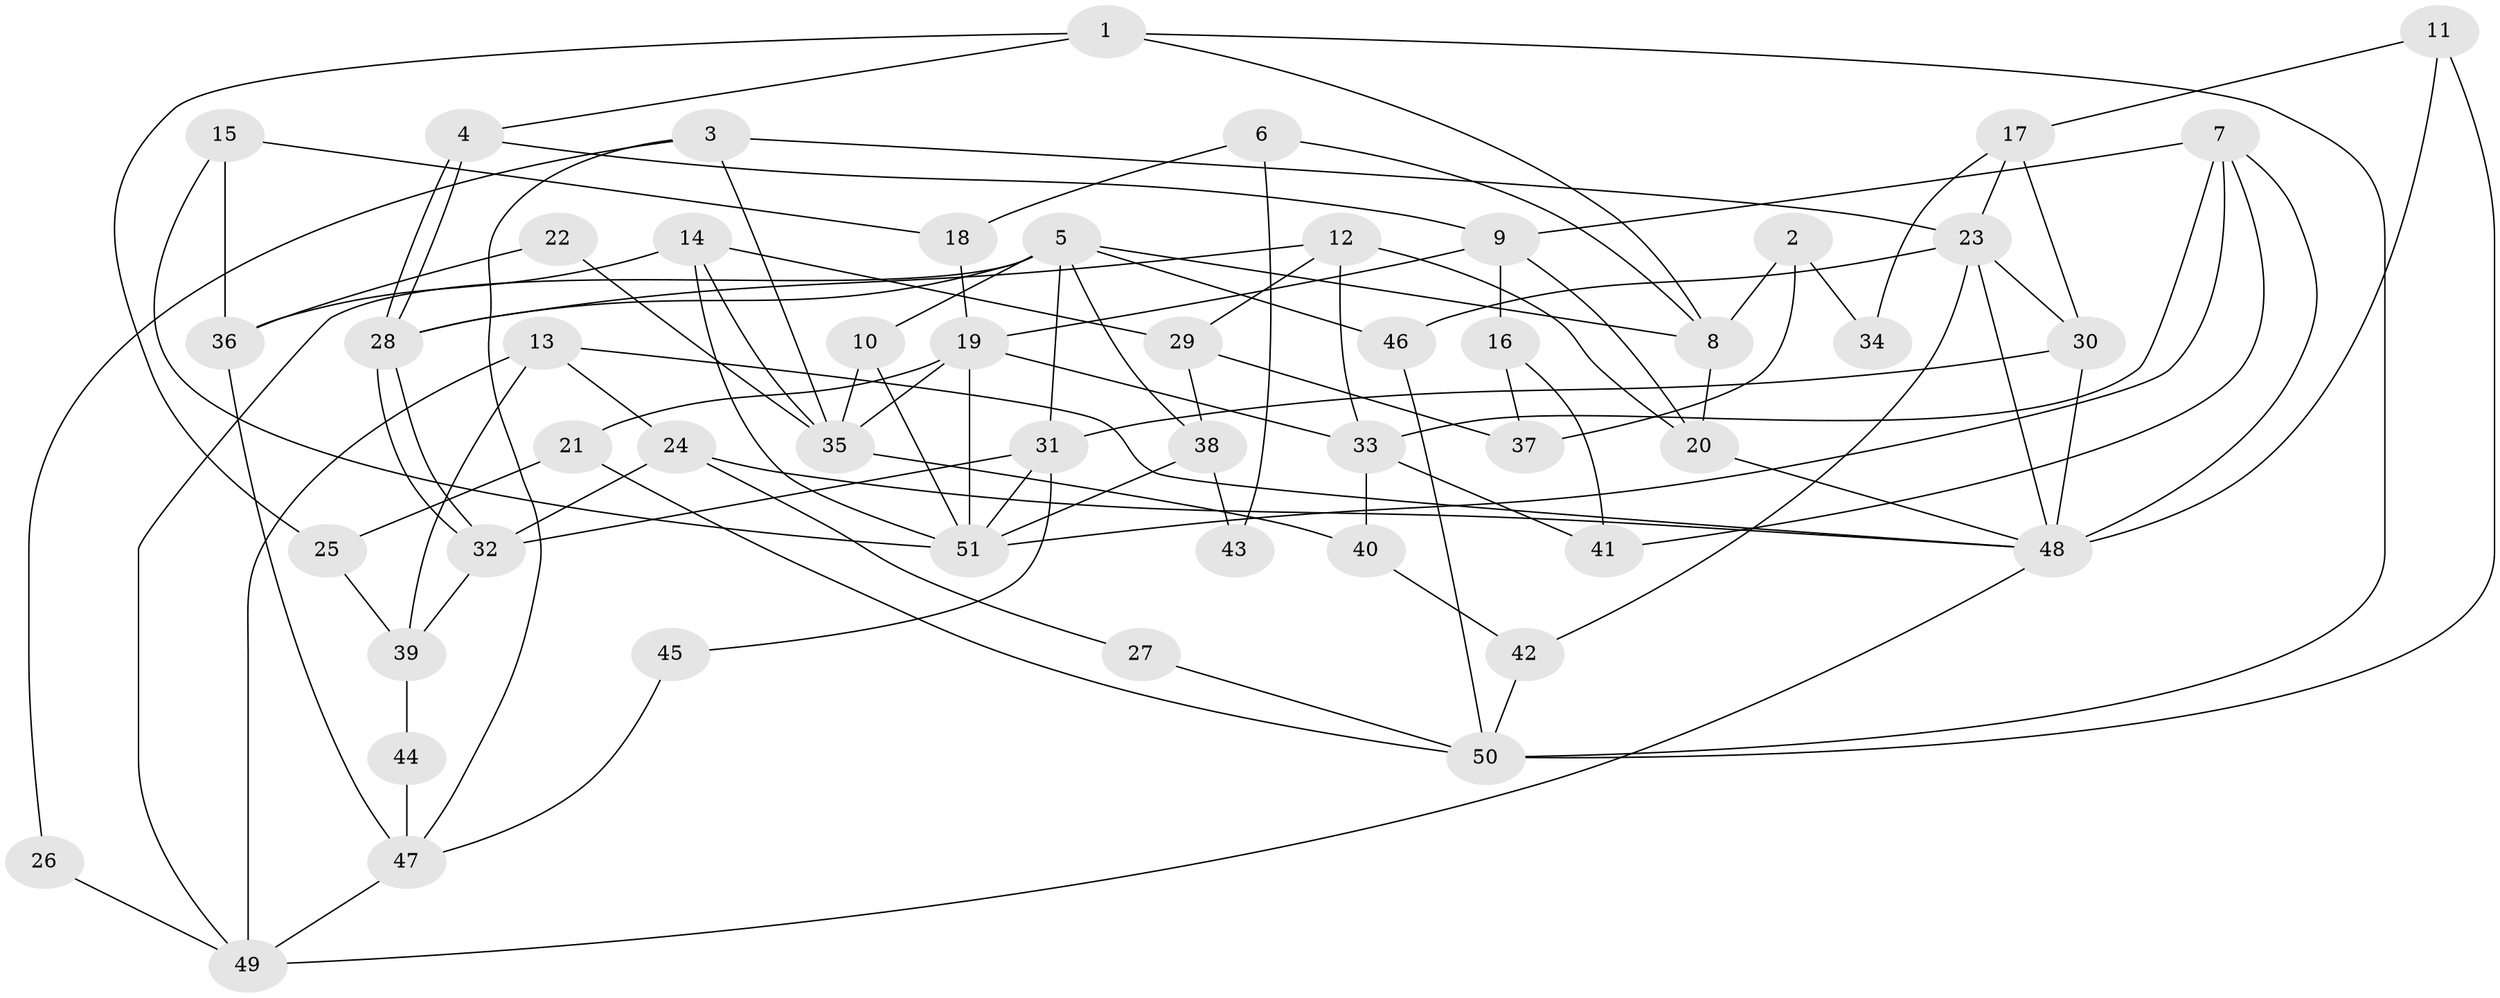 // coarse degree distribution, {4: 0.12903225806451613, 3: 0.2903225806451613, 7: 0.16129032258064516, 9: 0.06451612903225806, 6: 0.16129032258064516, 5: 0.06451612903225806, 2: 0.0967741935483871, 8: 0.03225806451612903}
// Generated by graph-tools (version 1.1) at 2025/41/03/06/25 10:41:54]
// undirected, 51 vertices, 102 edges
graph export_dot {
graph [start="1"]
  node [color=gray90,style=filled];
  1;
  2;
  3;
  4;
  5;
  6;
  7;
  8;
  9;
  10;
  11;
  12;
  13;
  14;
  15;
  16;
  17;
  18;
  19;
  20;
  21;
  22;
  23;
  24;
  25;
  26;
  27;
  28;
  29;
  30;
  31;
  32;
  33;
  34;
  35;
  36;
  37;
  38;
  39;
  40;
  41;
  42;
  43;
  44;
  45;
  46;
  47;
  48;
  49;
  50;
  51;
  1 -- 4;
  1 -- 50;
  1 -- 8;
  1 -- 25;
  2 -- 37;
  2 -- 8;
  2 -- 34;
  3 -- 35;
  3 -- 23;
  3 -- 26;
  3 -- 47;
  4 -- 9;
  4 -- 28;
  4 -- 28;
  5 -- 28;
  5 -- 38;
  5 -- 8;
  5 -- 10;
  5 -- 31;
  5 -- 46;
  5 -- 49;
  6 -- 8;
  6 -- 18;
  6 -- 43;
  7 -- 48;
  7 -- 51;
  7 -- 9;
  7 -- 33;
  7 -- 41;
  8 -- 20;
  9 -- 20;
  9 -- 16;
  9 -- 19;
  10 -- 35;
  10 -- 51;
  11 -- 48;
  11 -- 17;
  11 -- 50;
  12 -- 28;
  12 -- 20;
  12 -- 29;
  12 -- 33;
  13 -- 49;
  13 -- 24;
  13 -- 39;
  13 -- 48;
  14 -- 35;
  14 -- 51;
  14 -- 29;
  14 -- 36;
  15 -- 51;
  15 -- 36;
  15 -- 18;
  16 -- 41;
  16 -- 37;
  17 -- 23;
  17 -- 30;
  17 -- 34;
  18 -- 19;
  19 -- 33;
  19 -- 21;
  19 -- 35;
  19 -- 51;
  20 -- 48;
  21 -- 25;
  21 -- 50;
  22 -- 35;
  22 -- 36;
  23 -- 46;
  23 -- 30;
  23 -- 42;
  23 -- 48;
  24 -- 32;
  24 -- 48;
  24 -- 27;
  25 -- 39;
  26 -- 49;
  27 -- 50;
  28 -- 32;
  28 -- 32;
  29 -- 37;
  29 -- 38;
  30 -- 48;
  30 -- 31;
  31 -- 51;
  31 -- 32;
  31 -- 45;
  32 -- 39;
  33 -- 40;
  33 -- 41;
  35 -- 40;
  36 -- 47;
  38 -- 51;
  38 -- 43;
  39 -- 44;
  40 -- 42;
  42 -- 50;
  44 -- 47;
  45 -- 47;
  46 -- 50;
  47 -- 49;
  48 -- 49;
}
